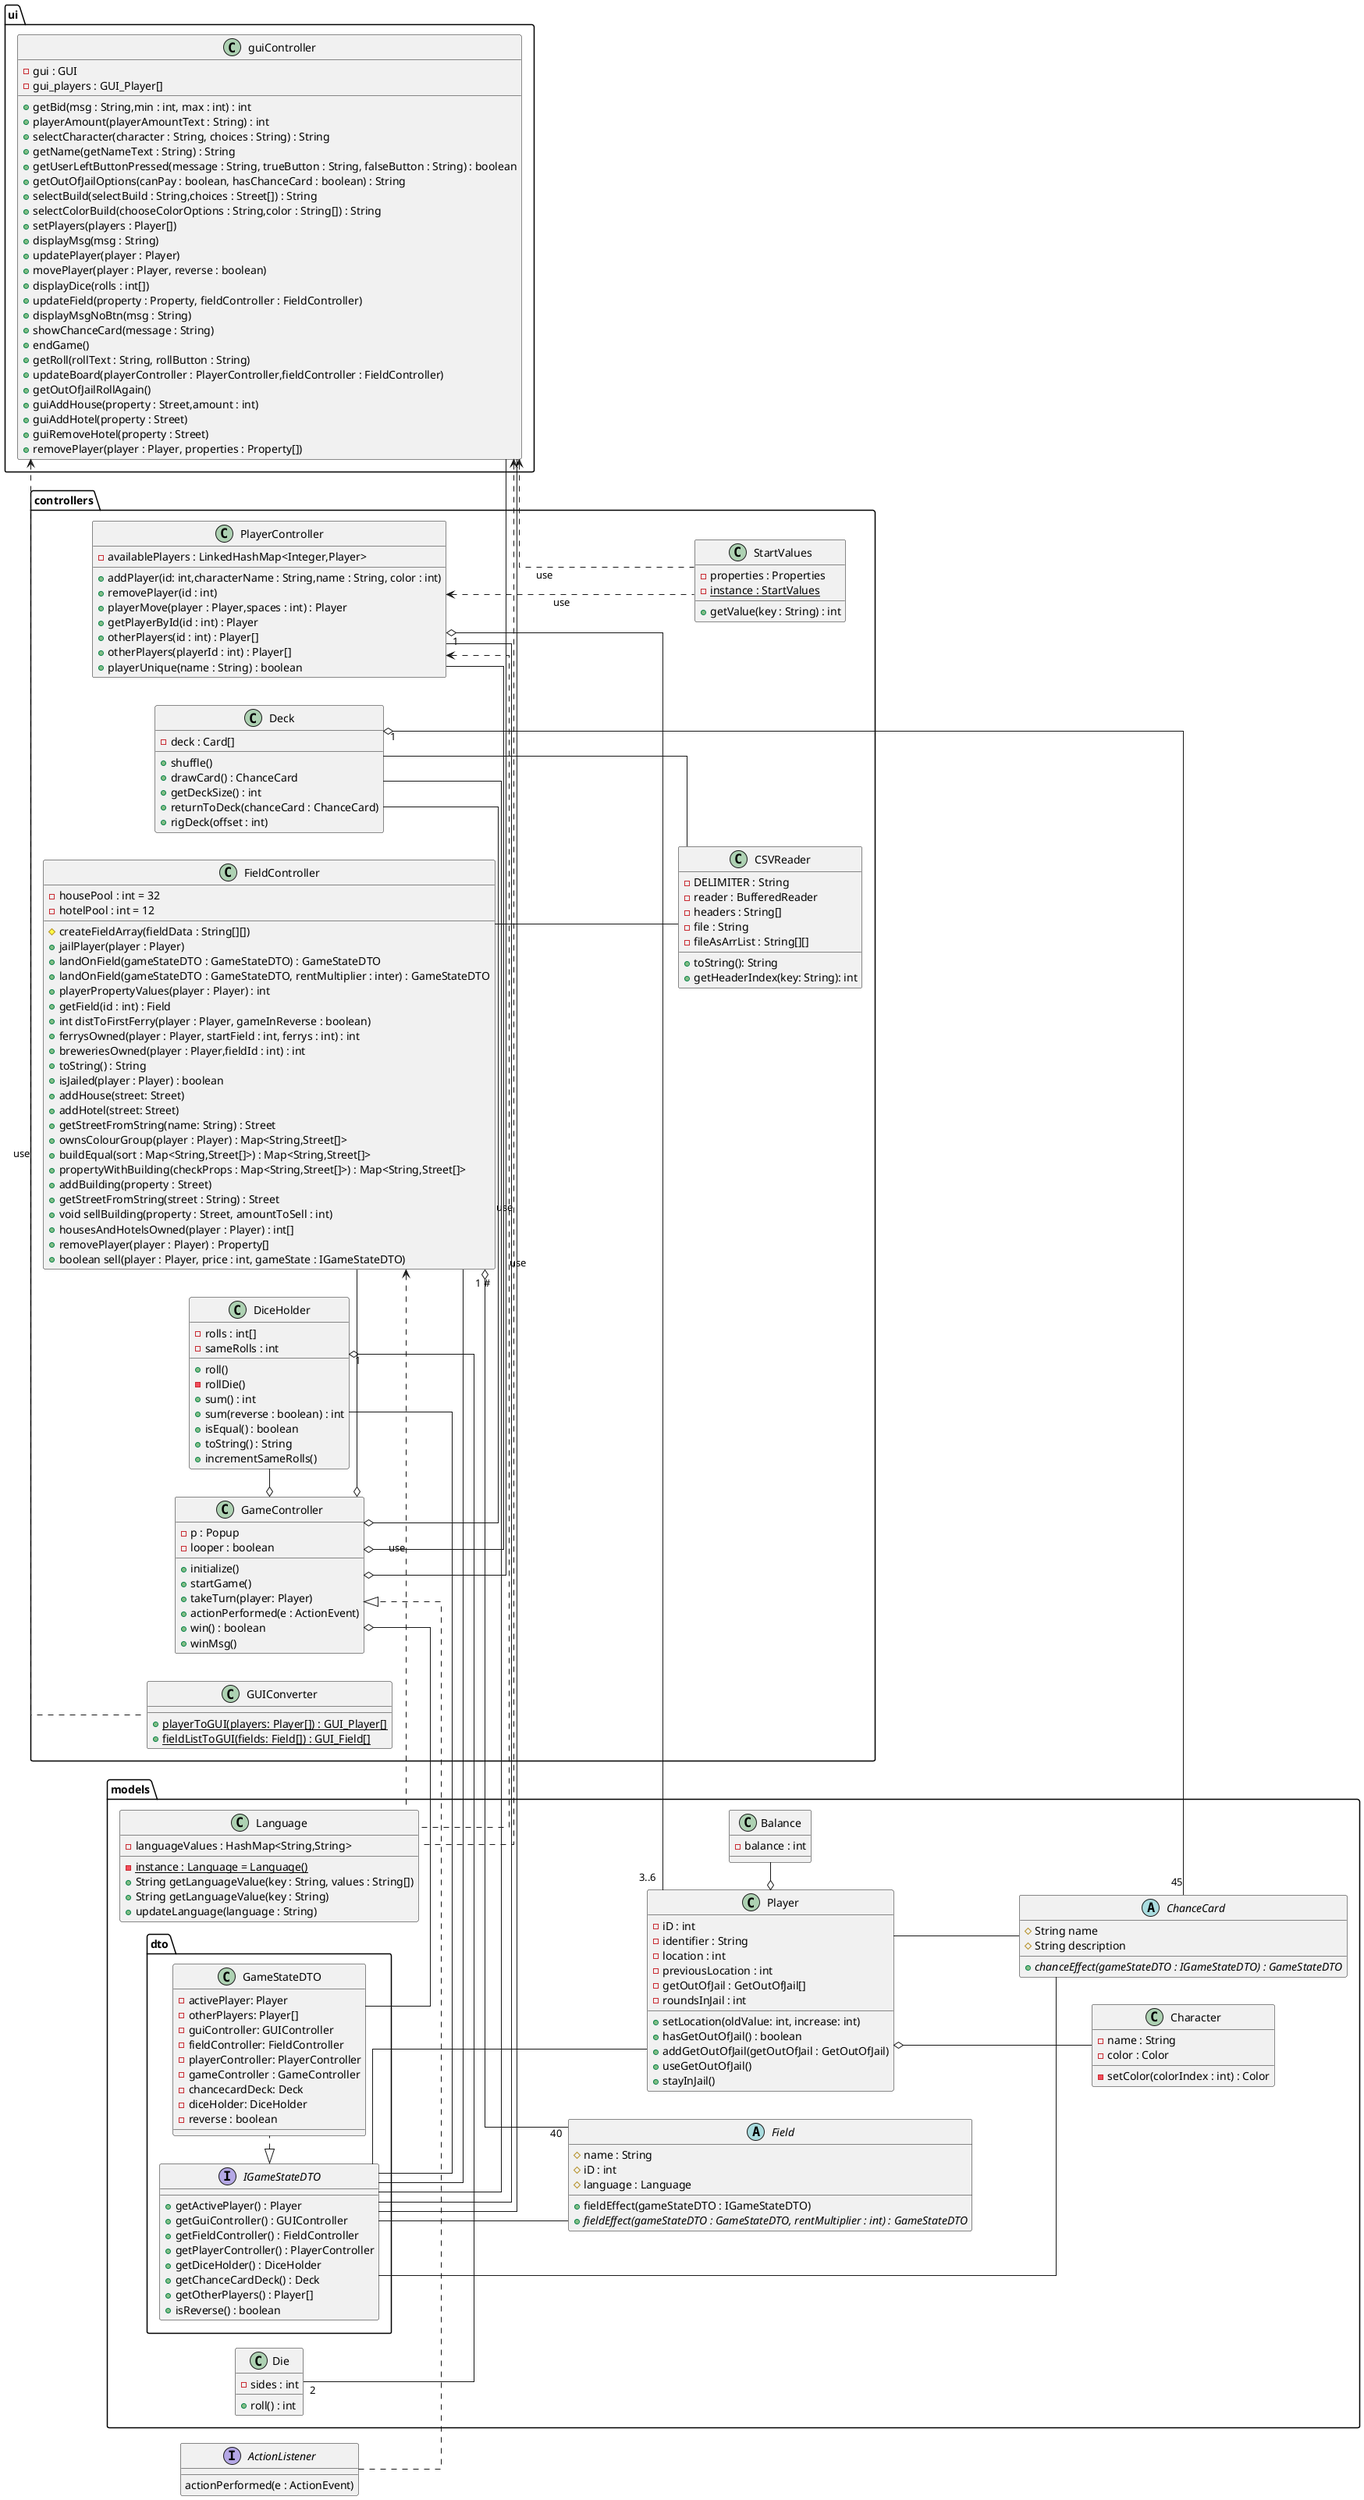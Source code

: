 @startuml
skinparam linetype polyline
skinparam linetype ortho

left to right direction

interface ActionListener {
    actionPerformed(e : ActionEvent)
}

class controllers.GUIConverter {
+ {static} playerToGUI(players: Player[]) : GUI_Player[]
+ {static} fieldListToGUI(fields: Field[]) : GUI_Field[]
}
class controllers.GameController {
- p : Popup
- looper : boolean
+ initialize()
+ startGame()
+ takeTurn(player: Player)
+ actionPerformed(e : ActionEvent)
+ win() : boolean
+ winMsg()
}
class controllers.FieldController {
- housePool : int = 32
- hotelPool : int = 12
# createFieldArray(fieldData : String[][])
+ jailPlayer(player : Player)
+ landOnField(gameStateDTO : GameStateDTO) : GameStateDTO
+ landOnField(gameStateDTO : GameStateDTO, rentMultiplier : inter) : GameStateDTO
+ playerPropertyValues(player : Player) : int
+ getField(id : int) : Field
+ int distToFirstFerry(player : Player, gameInReverse : boolean)
+ ferrysOwned(player : Player, startField : int, ferrys : int) : int
+ breweriesOwned(player : Player,fieldId : int) : int
+ toString() : String
+ isJailed(player : Player) : boolean
+ addHouse(street: Street)
+ addHotel(street: Street)
+ getStreetFromString(name: String) : Street
+ ownsColourGroup(player : Player) : Map<String,Street[]>
+ buildEqual(sort : Map<String,Street[]>) : Map<String,Street[]>
+ propertyWithBuilding(checkProps : Map<String,Street[]>) : Map<String,Street[]>
+ addBuilding(property : Street)
+ getStreetFromString(street : String) : Street
+ void sellBuilding(property : Street, amountToSell : int)
+ housesAndHotelsOwned(player : Player) : int[]
+ removePlayer(player : Player) : Property[]
+ boolean sell(player : Player, price : int, gameState : IGameStateDTO)
}
class models.Language {
- languageValues : HashMap<String,String>
- {static} instance : Language = Language()
+ String getLanguageValue(key : String, values : String[])
+ String getLanguageValue(key : String)
+ updateLanguage(language : String)
}
abstract class models.ChanceCard {
# String name
# String description
+ {abstract} chanceEffect(gameStateDTO : IGameStateDTO) : GameStateDTO
}

class models.Player {
- iD : int
- identifier : String
- location : int
- previousLocation : int
- getOutOfJail : GetOutOfJail[]
- roundsInJail : int
+ setLocation(oldValue: int, increase: int)
+ hasGetOutOfJail() : boolean
+ addGetOutOfJail(getOutOfJail : GetOutOfJail)
+ useGetOutOfJail()
+ stayInJail()
}

class ui.guiController{
- gui : GUI
- gui_players : GUI_Player[]
+ getBid(msg : String,min : int, max : int) : int
+ playerAmount(playerAmountText : String) : int
+ selectCharacter(character : String, choices : String) : String
+ getName(getNameText : String) : String
+ getUserLeftButtonPressed(message : String, trueButton : String, falseButton : String) : boolean
+ getOutOfJailOptions(canPay : boolean, hasChanceCard : boolean) : String
+ selectBuild(selectBuild : String,choices : Street[]) : String
+ selectColorBuild(chooseColorOptions : String,color : String[]) : String
+ setPlayers(players : Player[])
+ displayMsg(msg : String)
+ updatePlayer(player : Player)
+ movePlayer(player : Player, reverse : boolean)
+ displayDice(rolls : int[])
+ updateField(property : Property, fieldController : FieldController)
+ displayMsgNoBtn(msg : String)
+ showChanceCard(message : String)
+ endGame()
+ getRoll(rollText : String, rollButton : String)
+ updateBoard(playerController : PlayerController,fieldController : FieldController)
+ getOutOfJailRollAgain()
+ guiAddHouse(property : Street,amount : int)
+ guiAddHotel(property : Street)
+ guiRemoveHotel(property : Street)
+ removePlayer(player : Player, properties : Property[])
}

class controllers.PlayerController {
- availablePlayers : LinkedHashMap<Integer,Player>
+ addPlayer(id: int,characterName : String,name : String, color : int)
+ removePlayer(id : int)
+ playerMove(player : Player,spaces : int) : Player
+ getPlayerById(id : int) : Player
+ otherPlayers(id : int) : Player[]
+ otherPlayers(playerId : int) : Player[]
+ playerUnique(name : String) : boolean
}
class controllers.DiceHolder {
- rolls : int[]
- sameRolls : int
+ roll()
- rollDie()
+ sum() : int
+ sum(reverse : boolean) : int
+ isEqual() : boolean
+ toString() : String
+ incrementSameRolls()
}
class controllers.StartValues {
- properties : Properties
- {static} instance : StartValues
+ getValue(key : String) : int
}

class models.Character {
- name : String
- color : Color
- setColor(colorIndex : int) : Color
}

abstract class models.Field {
# name : String
# iD : int
# language : Language
+ fieldEffect(gameStateDTO : IGameStateDTO)
+ {abstract} fieldEffect(gameStateDTO : GameStateDTO, rentMultiplier : int) : GameStateDTO
}

class models.Balance {
- balance : int
}

class models.Die {
- sides : int
+ roll() : int
}
interface models.dto.IGameStateDTO {
+ getActivePlayer() : Player
+ getGuiController() : GUIController
+ getFieldController() : FieldController
+ getPlayerController() : PlayerController
+ getDiceHolder() : DiceHolder
+ getChanceCardDeck() : Deck
+ getOtherPlayers() : Player[]
+ isReverse() : boolean
}
class models.dto.GameStateDTO {
- activePlayer: Player
- otherPlayers: Player[]
- guiController: GUIController
- fieldController: FieldController
- playerController: PlayerController
- gameController : GameController
- chancecardDeck: Deck
- diceHolder: DiceHolder
- reverse : boolean
}
class controllers.Deck {
- deck : Card[]
+ shuffle()
+ drawCard() : ChanceCard
+ getDeckSize() : int
+ returnToDeck(chanceCard : ChanceCard)
+ rigDeck(offset : int)
}

class controllers.CSVReader {
- DELIMITER : String
- reader : BufferedReader
- headers : String[]
- file : String
- fileAsArrList : String[][]
+ toString(): String
+ getHeaderIndex(key: String): int
}

'Models ejere
models.Player o-down- models.Character
models.Player o- models.Balance
models.Player -- models.ChanceCard

controllers.PlayerController <.right. models.Language : use
ui.guiController <.right. models.Language : use
controllers.FieldController <.right. models.Language : use

'Controllers ejere
controllers.DiceHolder"1" o- "2"models.Die
controllers.PlayerController "1" o- "3..6" models.Player
controllers.FieldController"1 #" o- "40" models.Field
controllers.Deck"1" o-right- "45" models.ChanceCard

models.dto.IGameStateDTO <|.right. models.dto.GameStateDTO
models.dto.IGameStateDTO -- controllers.PlayerController
models.dto.IGameStateDTO -- controllers.FieldController
models.dto.IGameStateDTO -up- controllers.Deck
models.dto.IGameStateDTO -- controllers.DiceHolder
models.dto.IGameStateDTO -- ui.guiController
models.dto.IGameStateDTO -- models.Player

controllers.GameController <|.left. ActionListener
controllers.GameController o- controllers.PlayerController
controllers.GameController o- controllers.FieldController
controllers.GameController o- controllers.Deck
controllers.GameController o- controllers.DiceHolder
controllers.GameController o- models.dto.GameStateDTO
controllers.GameController o- ui.guiController



controllers.FieldController -- controllers.CSVReader
controllers.Deck -- controllers.CSVReader

controllers.PlayerController <.. controllers.StartValues : use
ui.guiController <.. controllers.StartValues : use
ui.guiController <.. controllers.GUIConverter : use


models.dto.IGameStateDTO -- models.Field
models.dto.IGameStateDTO -- models.ChanceCard
@enduml